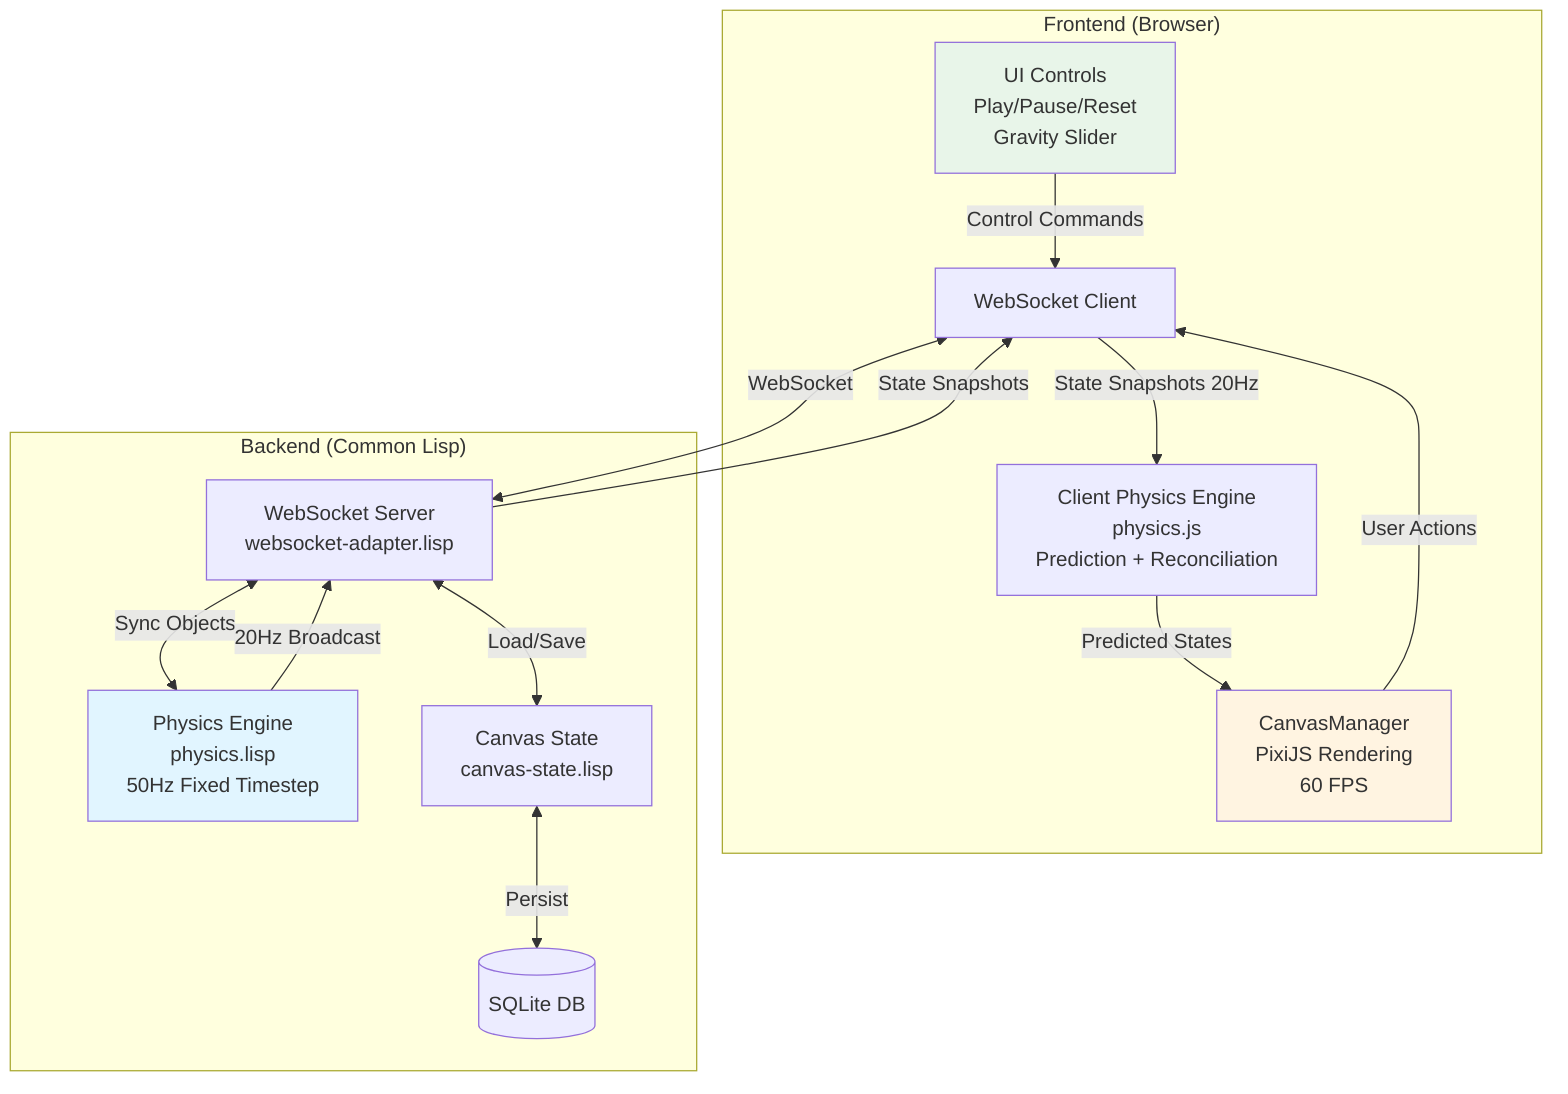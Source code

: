 graph TB
    subgraph "Frontend (Browser)"
        UI[UI Controls<br/>Play/Pause/Reset<br/>Gravity Slider]
        Canvas[CanvasManager<br/>PixiJS Rendering<br/>60 FPS]
        ClientPhysics[Client Physics Engine<br/>physics.js<br/>Prediction + Reconciliation]
        WS_Client[WebSocket Client]

        UI -->|Control Commands| WS_Client
        WS_Client -->|State Snapshots 20Hz| ClientPhysics
        ClientPhysics -->|Predicted States| Canvas
        Canvas -->|User Actions| WS_Client
    end

    subgraph "Backend (Common Lisp)"
        WS_Server[WebSocket Server<br/>websocket-adapter.lisp]
        Physics[Physics Engine<br/>physics.lisp<br/>50Hz Fixed Timestep]
        State[Canvas State<br/>canvas-state.lisp]
        DB[(SQLite DB)]

        WS_Server <-->|Sync Objects| Physics
        WS_Server <-->|Load/Save| State
        State <-->|Persist| DB
    end

    WS_Client <-->|WebSocket| WS_Server

    Physics -->|20Hz Broadcast| WS_Server
    WS_Server -->|State Snapshots| WS_Client

    style Physics fill:#e1f5ff
    style Canvas fill:#fff4e1
    style UI fill:#e8f5e9
